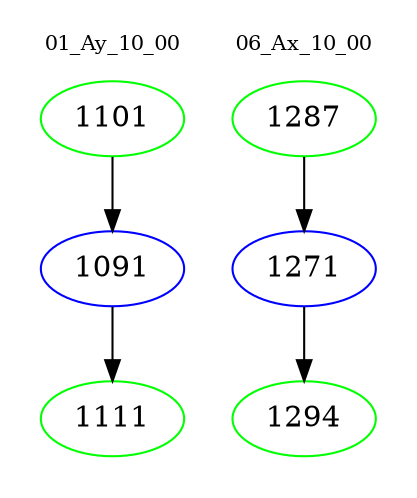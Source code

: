 digraph{
subgraph cluster_0 {
color = white
label = "01_Ay_10_00";
fontsize=10;
T0_1101 [label="1101", color="green"]
T0_1101 -> T0_1091 [color="black"]
T0_1091 [label="1091", color="blue"]
T0_1091 -> T0_1111 [color="black"]
T0_1111 [label="1111", color="green"]
}
subgraph cluster_1 {
color = white
label = "06_Ax_10_00";
fontsize=10;
T1_1287 [label="1287", color="green"]
T1_1287 -> T1_1271 [color="black"]
T1_1271 [label="1271", color="blue"]
T1_1271 -> T1_1294 [color="black"]
T1_1294 [label="1294", color="green"]
}
}
